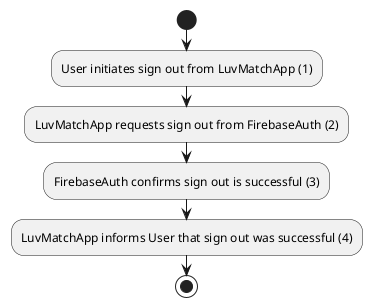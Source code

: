 @startuml

start

:User initiates sign out from LuvMatchApp (1);

:LuvMatchApp requests sign out from FirebaseAuth (2);

:FirebaseAuth confirms sign out is successful (3);

:LuvMatchApp informs User that sign out was successful (4);

stop

@enduml
